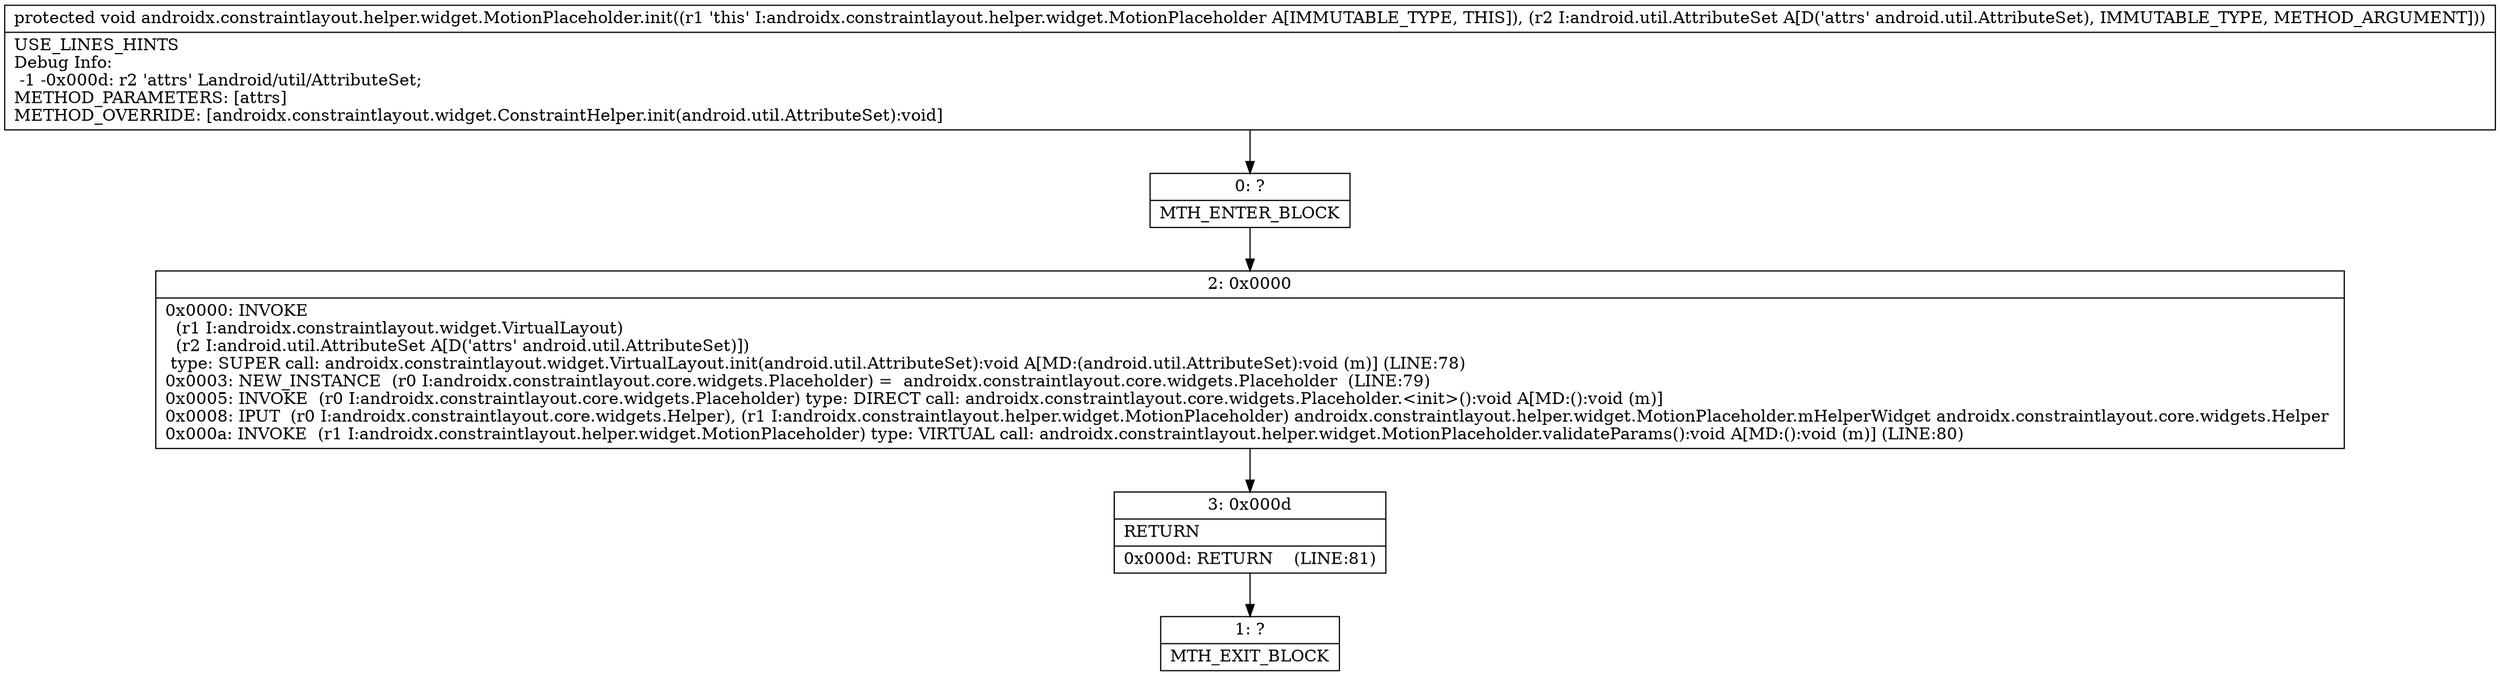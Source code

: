 digraph "CFG forandroidx.constraintlayout.helper.widget.MotionPlaceholder.init(Landroid\/util\/AttributeSet;)V" {
Node_0 [shape=record,label="{0\:\ ?|MTH_ENTER_BLOCK\l}"];
Node_2 [shape=record,label="{2\:\ 0x0000|0x0000: INVOKE  \l  (r1 I:androidx.constraintlayout.widget.VirtualLayout)\l  (r2 I:android.util.AttributeSet A[D('attrs' android.util.AttributeSet)])\l type: SUPER call: androidx.constraintlayout.widget.VirtualLayout.init(android.util.AttributeSet):void A[MD:(android.util.AttributeSet):void (m)] (LINE:78)\l0x0003: NEW_INSTANCE  (r0 I:androidx.constraintlayout.core.widgets.Placeholder) =  androidx.constraintlayout.core.widgets.Placeholder  (LINE:79)\l0x0005: INVOKE  (r0 I:androidx.constraintlayout.core.widgets.Placeholder) type: DIRECT call: androidx.constraintlayout.core.widgets.Placeholder.\<init\>():void A[MD:():void (m)]\l0x0008: IPUT  (r0 I:androidx.constraintlayout.core.widgets.Helper), (r1 I:androidx.constraintlayout.helper.widget.MotionPlaceholder) androidx.constraintlayout.helper.widget.MotionPlaceholder.mHelperWidget androidx.constraintlayout.core.widgets.Helper \l0x000a: INVOKE  (r1 I:androidx.constraintlayout.helper.widget.MotionPlaceholder) type: VIRTUAL call: androidx.constraintlayout.helper.widget.MotionPlaceholder.validateParams():void A[MD:():void (m)] (LINE:80)\l}"];
Node_3 [shape=record,label="{3\:\ 0x000d|RETURN\l|0x000d: RETURN    (LINE:81)\l}"];
Node_1 [shape=record,label="{1\:\ ?|MTH_EXIT_BLOCK\l}"];
MethodNode[shape=record,label="{protected void androidx.constraintlayout.helper.widget.MotionPlaceholder.init((r1 'this' I:androidx.constraintlayout.helper.widget.MotionPlaceholder A[IMMUTABLE_TYPE, THIS]), (r2 I:android.util.AttributeSet A[D('attrs' android.util.AttributeSet), IMMUTABLE_TYPE, METHOD_ARGUMENT]))  | USE_LINES_HINTS\lDebug Info:\l  \-1 \-0x000d: r2 'attrs' Landroid\/util\/AttributeSet;\lMETHOD_PARAMETERS: [attrs]\lMETHOD_OVERRIDE: [androidx.constraintlayout.widget.ConstraintHelper.init(android.util.AttributeSet):void]\l}"];
MethodNode -> Node_0;Node_0 -> Node_2;
Node_2 -> Node_3;
Node_3 -> Node_1;
}

